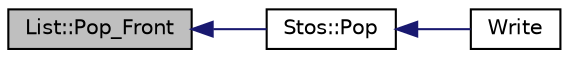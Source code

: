 digraph "List::Pop_Front"
{
  edge [fontname="Helvetica",fontsize="10",labelfontname="Helvetica",labelfontsize="10"];
  node [fontname="Helvetica",fontsize="10",shape=record];
  rankdir="LR";
  Node1 [label="List::Pop_Front",height=0.2,width=0.4,color="black", fillcolor="grey75", style="filled" fontcolor="black"];
  Node1 -> Node2 [dir="back",color="midnightblue",fontsize="10",style="solid",fontname="Helvetica"];
  Node2 [label="Stos::Pop",height=0.2,width=0.4,color="black", fillcolor="white", style="filled",URL="$class_stos.html#a620d6e49f74becaed97de2a911ef051c"];
  Node2 -> Node3 [dir="back",color="midnightblue",fontsize="10",style="solid",fontname="Helvetica"];
  Node3 [label="Write",height=0.2,width=0.4,color="black", fillcolor="white", style="filled",URL="$plik_8hpp.html#a27e694bd359044803046c9cec1f24141"];
}
